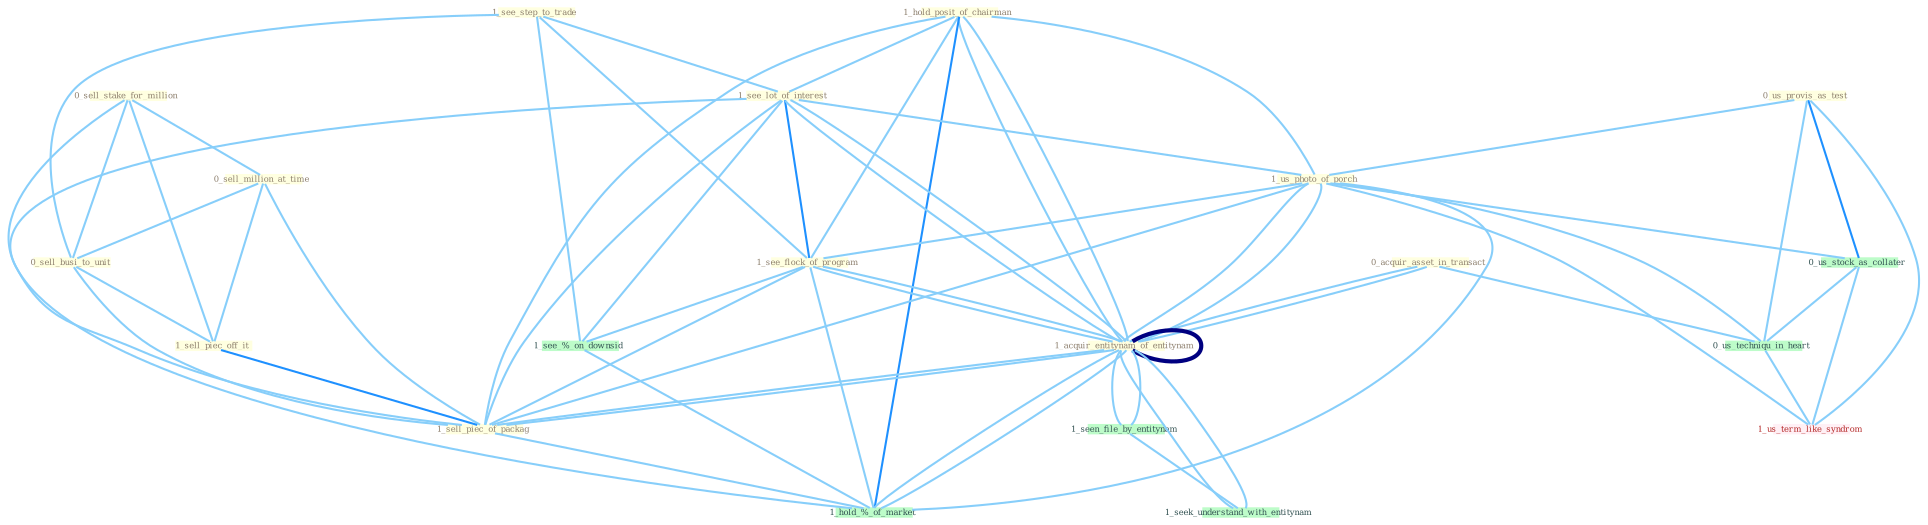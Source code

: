 Graph G{ 
    node
    [shape=polygon,style=filled,width=.5,height=.06,color="#BDFCC9",fixedsize=true,fontsize=4,
    fontcolor="#2f4f4f"];
    {node
    [color="#ffffe0", fontcolor="#8b7d6b"] "0_us_provis_as_test " "1_hold_posit_of_chairman " "0_sell_stake_for_million " "0_acquir_asset_in_transact " "1_see_step_to_trade " "0_sell_million_at_time " "1_see_lot_of_interest " "0_sell_busi_to_unit " "1_us_photo_of_porch " "1_see_flock_of_program " "1_acquir_entitynam_of_entitynam " "1_sell_piec_off_it " "1_sell_piec_of_packag "}
{node [color="#fff0f5", fontcolor="#b22222"] "1_us_term_like_syndrom "}
edge [color="#B0E2FF"];

	"0_us_provis_as_test " -- "1_us_photo_of_porch " [w="1", color="#87cefa" ];
	"0_us_provis_as_test " -- "0_us_stock_as_collater " [w="2", color="#1e90ff" , len=0.8];
	"0_us_provis_as_test " -- "0_us_techniqu_in_heart " [w="1", color="#87cefa" ];
	"0_us_provis_as_test " -- "1_us_term_like_syndrom " [w="1", color="#87cefa" ];
	"1_hold_posit_of_chairman " -- "1_see_lot_of_interest " [w="1", color="#87cefa" ];
	"1_hold_posit_of_chairman " -- "1_us_photo_of_porch " [w="1", color="#87cefa" ];
	"1_hold_posit_of_chairman " -- "1_see_flock_of_program " [w="1", color="#87cefa" ];
	"1_hold_posit_of_chairman " -- "1_acquir_entitynam_of_entitynam " [w="1", color="#87cefa" ];
	"1_hold_posit_of_chairman " -- "1_sell_piec_of_packag " [w="1", color="#87cefa" ];
	"1_hold_posit_of_chairman " -- "1_acquir_entitynam_of_entitynam " [w="1", color="#87cefa" ];
	"1_hold_posit_of_chairman " -- "1_hold_%_of_market " [w="2", color="#1e90ff" , len=0.8];
	"0_sell_stake_for_million " -- "0_sell_million_at_time " [w="1", color="#87cefa" ];
	"0_sell_stake_for_million " -- "0_sell_busi_to_unit " [w="1", color="#87cefa" ];
	"0_sell_stake_for_million " -- "1_sell_piec_off_it " [w="1", color="#87cefa" ];
	"0_sell_stake_for_million " -- "1_sell_piec_of_packag " [w="1", color="#87cefa" ];
	"0_acquir_asset_in_transact " -- "1_acquir_entitynam_of_entitynam " [w="1", color="#87cefa" ];
	"0_acquir_asset_in_transact " -- "1_acquir_entitynam_of_entitynam " [w="1", color="#87cefa" ];
	"0_acquir_asset_in_transact " -- "0_us_techniqu_in_heart " [w="1", color="#87cefa" ];
	"1_see_step_to_trade " -- "1_see_lot_of_interest " [w="1", color="#87cefa" ];
	"1_see_step_to_trade " -- "0_sell_busi_to_unit " [w="1", color="#87cefa" ];
	"1_see_step_to_trade " -- "1_see_flock_of_program " [w="1", color="#87cefa" ];
	"1_see_step_to_trade " -- "1_see_%_on_downsid " [w="1", color="#87cefa" ];
	"0_sell_million_at_time " -- "0_sell_busi_to_unit " [w="1", color="#87cefa" ];
	"0_sell_million_at_time " -- "1_sell_piec_off_it " [w="1", color="#87cefa" ];
	"0_sell_million_at_time " -- "1_sell_piec_of_packag " [w="1", color="#87cefa" ];
	"1_see_lot_of_interest " -- "1_us_photo_of_porch " [w="1", color="#87cefa" ];
	"1_see_lot_of_interest " -- "1_see_flock_of_program " [w="2", color="#1e90ff" , len=0.8];
	"1_see_lot_of_interest " -- "1_acquir_entitynam_of_entitynam " [w="1", color="#87cefa" ];
	"1_see_lot_of_interest " -- "1_sell_piec_of_packag " [w="1", color="#87cefa" ];
	"1_see_lot_of_interest " -- "1_acquir_entitynam_of_entitynam " [w="1", color="#87cefa" ];
	"1_see_lot_of_interest " -- "1_see_%_on_downsid " [w="1", color="#87cefa" ];
	"1_see_lot_of_interest " -- "1_hold_%_of_market " [w="1", color="#87cefa" ];
	"0_sell_busi_to_unit " -- "1_sell_piec_off_it " [w="1", color="#87cefa" ];
	"0_sell_busi_to_unit " -- "1_sell_piec_of_packag " [w="1", color="#87cefa" ];
	"1_us_photo_of_porch " -- "1_see_flock_of_program " [w="1", color="#87cefa" ];
	"1_us_photo_of_porch " -- "1_acquir_entitynam_of_entitynam " [w="1", color="#87cefa" ];
	"1_us_photo_of_porch " -- "1_sell_piec_of_packag " [w="1", color="#87cefa" ];
	"1_us_photo_of_porch " -- "0_us_stock_as_collater " [w="1", color="#87cefa" ];
	"1_us_photo_of_porch " -- "1_acquir_entitynam_of_entitynam " [w="1", color="#87cefa" ];
	"1_us_photo_of_porch " -- "0_us_techniqu_in_heart " [w="1", color="#87cefa" ];
	"1_us_photo_of_porch " -- "1_us_term_like_syndrom " [w="1", color="#87cefa" ];
	"1_us_photo_of_porch " -- "1_hold_%_of_market " [w="1", color="#87cefa" ];
	"1_see_flock_of_program " -- "1_acquir_entitynam_of_entitynam " [w="1", color="#87cefa" ];
	"1_see_flock_of_program " -- "1_sell_piec_of_packag " [w="1", color="#87cefa" ];
	"1_see_flock_of_program " -- "1_acquir_entitynam_of_entitynam " [w="1", color="#87cefa" ];
	"1_see_flock_of_program " -- "1_see_%_on_downsid " [w="1", color="#87cefa" ];
	"1_see_flock_of_program " -- "1_hold_%_of_market " [w="1", color="#87cefa" ];
	"1_acquir_entitynam_of_entitynam " -- "1_sell_piec_of_packag " [w="1", color="#87cefa" ];
	"1_acquir_entitynam_of_entitynam " -- "1_seen_file_by_entitynam " [w="1", color="#87cefa" ];
	"1_acquir_entitynam_of_entitynam " -- "1_seek_understand_with_entitynam " [w="1", color="#87cefa" ];
	"1_acquir_entitynam_of_entitynam " -- "1_acquir_entitynam_of_entitynam " [w="4", style=bold, color="#000080", len=0.4];
	"1_acquir_entitynam_of_entitynam " -- "1_hold_%_of_market " [w="1", color="#87cefa" ];
	"1_sell_piec_off_it " -- "1_sell_piec_of_packag " [w="2", color="#1e90ff" , len=0.8];
	"1_sell_piec_of_packag " -- "1_acquir_entitynam_of_entitynam " [w="1", color="#87cefa" ];
	"1_sell_piec_of_packag " -- "1_hold_%_of_market " [w="1", color="#87cefa" ];
	"1_seen_file_by_entitynam " -- "1_seek_understand_with_entitynam " [w="1", color="#87cefa" ];
	"1_seen_file_by_entitynam " -- "1_acquir_entitynam_of_entitynam " [w="1", color="#87cefa" ];
	"0_us_stock_as_collater " -- "0_us_techniqu_in_heart " [w="1", color="#87cefa" ];
	"0_us_stock_as_collater " -- "1_us_term_like_syndrom " [w="1", color="#87cefa" ];
	"1_seek_understand_with_entitynam " -- "1_acquir_entitynam_of_entitynam " [w="1", color="#87cefa" ];
	"1_acquir_entitynam_of_entitynam " -- "1_hold_%_of_market " [w="1", color="#87cefa" ];
	"0_us_techniqu_in_heart " -- "1_us_term_like_syndrom " [w="1", color="#87cefa" ];
	"1_see_%_on_downsid " -- "1_hold_%_of_market " [w="1", color="#87cefa" ];
}